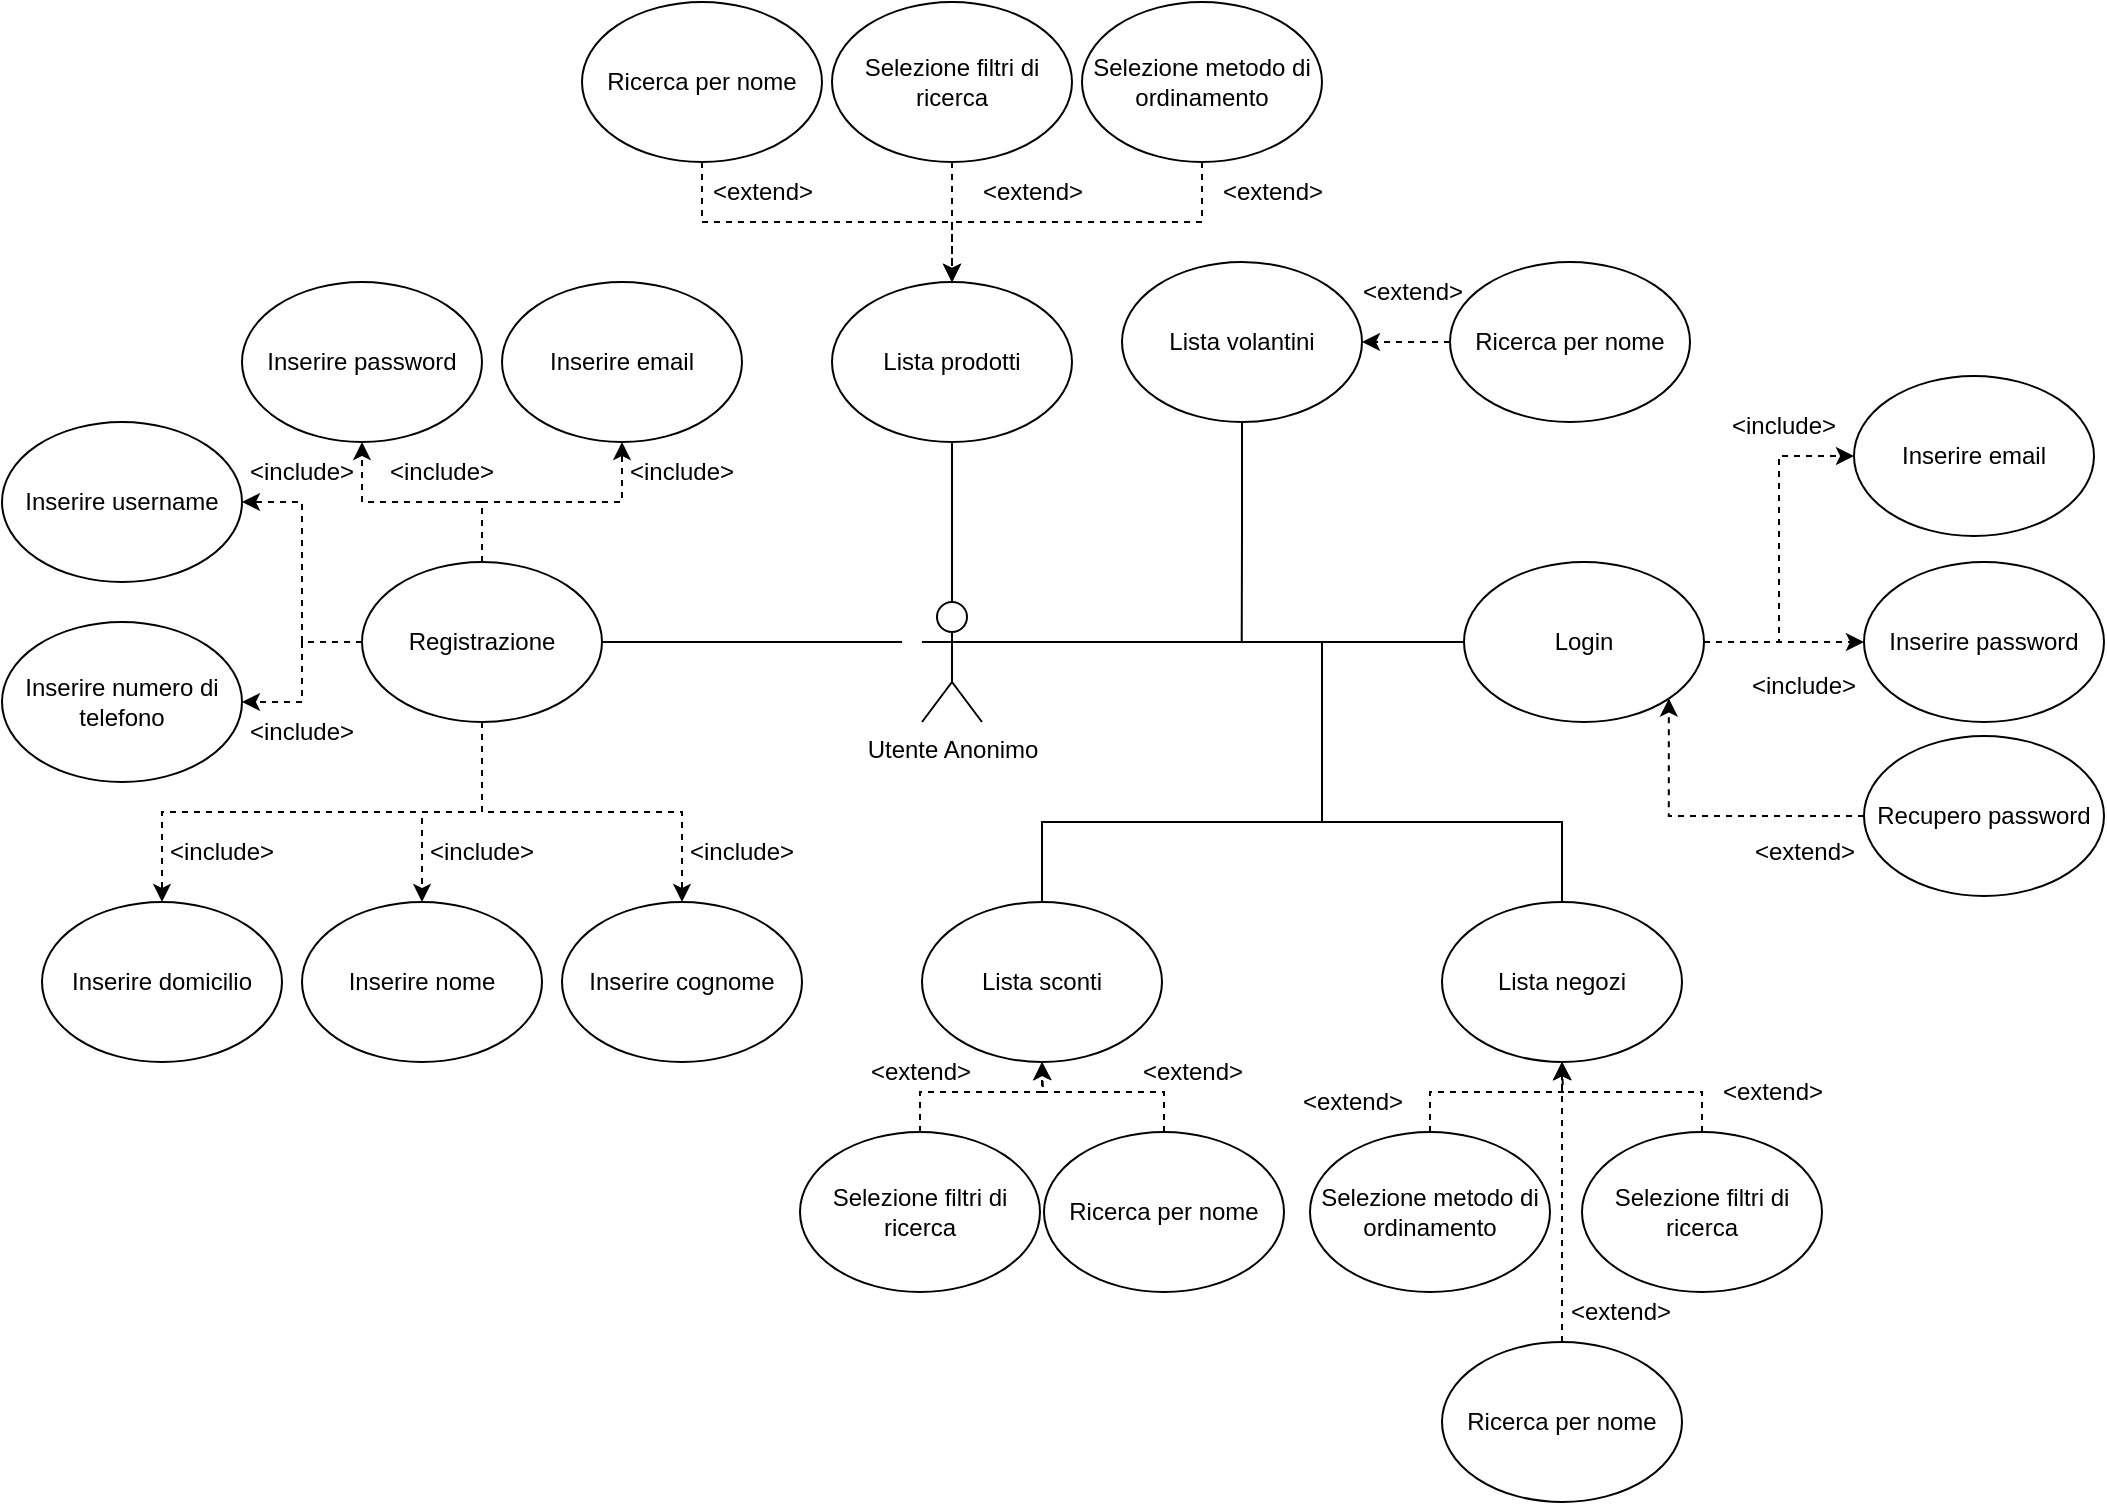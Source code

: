 <mxfile version="22.0.4" type="device">
  <diagram name="Pagina-1" id="lVRO8FN0cl4bYZhDUq4U">
    <mxGraphModel dx="2193" dy="1878" grid="1" gridSize="10" guides="1" tooltips="1" connect="1" arrows="1" fold="1" page="1" pageScale="1" pageWidth="827" pageHeight="1169" math="0" shadow="0">
      <root>
        <mxCell id="0" />
        <mxCell id="1" parent="0" />
        <mxCell id="L7NKFnQ29NJkpKg581X9-1" value="Utente Anonimo&lt;br&gt;" style="shape=umlActor;verticalLabelPosition=bottom;verticalAlign=top;html=1;outlineConnect=0;" vertex="1" parent="1">
          <mxGeometry x="100" y="160" width="30" height="60" as="geometry" />
        </mxCell>
        <mxCell id="L7NKFnQ29NJkpKg581X9-8" style="edgeStyle=orthogonalEdgeStyle;rounded=0;orthogonalLoop=1;jettySize=auto;html=1;exitX=1;exitY=0.5;exitDx=0;exitDy=0;entryX=0;entryY=0.5;entryDx=0;entryDy=0;dashed=1;" edge="1" parent="1" source="L7NKFnQ29NJkpKg581X9-2" target="L7NKFnQ29NJkpKg581X9-5">
          <mxGeometry relative="1" as="geometry" />
        </mxCell>
        <mxCell id="L7NKFnQ29NJkpKg581X9-9" style="edgeStyle=orthogonalEdgeStyle;rounded=0;orthogonalLoop=1;jettySize=auto;html=1;exitX=1;exitY=0.5;exitDx=0;exitDy=0;entryX=0;entryY=0.5;entryDx=0;entryDy=0;dashed=1;" edge="1" parent="1" source="L7NKFnQ29NJkpKg581X9-2" target="L7NKFnQ29NJkpKg581X9-6">
          <mxGeometry relative="1" as="geometry" />
        </mxCell>
        <mxCell id="L7NKFnQ29NJkpKg581X9-2" value="Login" style="ellipse;whiteSpace=wrap;html=1;" vertex="1" parent="1">
          <mxGeometry x="371" y="140" width="120" height="80" as="geometry" />
        </mxCell>
        <mxCell id="L7NKFnQ29NJkpKg581X9-5" value="Inserire email" style="ellipse;whiteSpace=wrap;html=1;" vertex="1" parent="1">
          <mxGeometry x="566" y="47" width="120" height="80" as="geometry" />
        </mxCell>
        <mxCell id="L7NKFnQ29NJkpKg581X9-6" value="Inserire password" style="ellipse;whiteSpace=wrap;html=1;" vertex="1" parent="1">
          <mxGeometry x="571" y="140" width="120" height="80" as="geometry" />
        </mxCell>
        <mxCell id="L7NKFnQ29NJkpKg581X9-10" value="&amp;lt;include&amp;gt;" style="text;html=1;strokeColor=none;fillColor=none;align=center;verticalAlign=middle;whiteSpace=wrap;rounded=0;" vertex="1" parent="1">
          <mxGeometry x="501" y="57" width="60" height="30" as="geometry" />
        </mxCell>
        <mxCell id="L7NKFnQ29NJkpKg581X9-11" value="&amp;lt;include&amp;gt;" style="text;html=1;strokeColor=none;fillColor=none;align=center;verticalAlign=middle;whiteSpace=wrap;rounded=0;" vertex="1" parent="1">
          <mxGeometry x="511" y="187" width="60" height="30" as="geometry" />
        </mxCell>
        <mxCell id="L7NKFnQ29NJkpKg581X9-16" value="" style="endArrow=none;html=1;rounded=0;entryX=0;entryY=0.5;entryDx=0;entryDy=0;" edge="1" parent="1" target="L7NKFnQ29NJkpKg581X9-2">
          <mxGeometry width="50" height="50" relative="1" as="geometry">
            <mxPoint x="140" y="180" as="sourcePoint" />
            <mxPoint x="450" y="160" as="targetPoint" />
          </mxGeometry>
        </mxCell>
        <mxCell id="L7NKFnQ29NJkpKg581X9-20" style="edgeStyle=orthogonalEdgeStyle;rounded=0;orthogonalLoop=1;jettySize=auto;html=1;exitX=0;exitY=0.5;exitDx=0;exitDy=0;entryX=1;entryY=1;entryDx=0;entryDy=0;dashed=1;" edge="1" parent="1" source="L7NKFnQ29NJkpKg581X9-18" target="L7NKFnQ29NJkpKg581X9-2">
          <mxGeometry relative="1" as="geometry" />
        </mxCell>
        <mxCell id="L7NKFnQ29NJkpKg581X9-18" value="Recupero password" style="ellipse;whiteSpace=wrap;html=1;" vertex="1" parent="1">
          <mxGeometry x="571" y="227" width="120" height="80" as="geometry" />
        </mxCell>
        <mxCell id="L7NKFnQ29NJkpKg581X9-21" value="&amp;lt;extend&amp;gt;" style="text;html=1;align=center;verticalAlign=middle;resizable=0;points=[];autosize=1;strokeColor=none;fillColor=none;" vertex="1" parent="1">
          <mxGeometry x="506" y="270" width="70" height="30" as="geometry" />
        </mxCell>
        <mxCell id="L7NKFnQ29NJkpKg581X9-22" value="Lista prodotti" style="ellipse;whiteSpace=wrap;html=1;" vertex="1" parent="1">
          <mxGeometry x="55" width="120" height="80" as="geometry" />
        </mxCell>
        <mxCell id="L7NKFnQ29NJkpKg581X9-31" style="edgeStyle=orthogonalEdgeStyle;rounded=0;orthogonalLoop=1;jettySize=auto;html=1;exitX=0.5;exitY=0;exitDx=0;exitDy=0;endArrow=none;endFill=0;" edge="1" parent="1" source="L7NKFnQ29NJkpKg581X9-23">
          <mxGeometry relative="1" as="geometry">
            <mxPoint x="130" y="180" as="targetPoint" />
            <Array as="points">
              <mxPoint x="160" y="270" />
              <mxPoint x="300" y="270" />
              <mxPoint x="300" y="180" />
            </Array>
          </mxGeometry>
        </mxCell>
        <mxCell id="L7NKFnQ29NJkpKg581X9-23" value="Lista sconti" style="ellipse;whiteSpace=wrap;html=1;" vertex="1" parent="1">
          <mxGeometry x="100" y="310" width="120" height="80" as="geometry" />
        </mxCell>
        <mxCell id="L7NKFnQ29NJkpKg581X9-30" style="edgeStyle=orthogonalEdgeStyle;rounded=0;orthogonalLoop=1;jettySize=auto;html=1;exitX=0.5;exitY=0;exitDx=0;exitDy=0;entryX=1;entryY=0.333;entryDx=0;entryDy=0;entryPerimeter=0;endArrow=none;endFill=0;" edge="1" parent="1" source="L7NKFnQ29NJkpKg581X9-24" target="L7NKFnQ29NJkpKg581X9-1">
          <mxGeometry relative="1" as="geometry">
            <mxPoint x="180" y="190" as="targetPoint" />
            <Array as="points">
              <mxPoint x="420" y="270" />
              <mxPoint x="300" y="270" />
              <mxPoint x="300" y="180" />
            </Array>
          </mxGeometry>
        </mxCell>
        <mxCell id="L7NKFnQ29NJkpKg581X9-24" value="Lista negozi" style="ellipse;whiteSpace=wrap;html=1;" vertex="1" parent="1">
          <mxGeometry x="360" y="310" width="120" height="80" as="geometry" />
        </mxCell>
        <mxCell id="L7NKFnQ29NJkpKg581X9-32" style="edgeStyle=orthogonalEdgeStyle;rounded=0;orthogonalLoop=1;jettySize=auto;html=1;exitX=0.5;exitY=1;exitDx=0;exitDy=0;entryX=0.5;entryY=0;entryDx=0;entryDy=0;entryPerimeter=0;endArrow=none;endFill=0;" edge="1" parent="1" source="L7NKFnQ29NJkpKg581X9-22" target="L7NKFnQ29NJkpKg581X9-1">
          <mxGeometry relative="1" as="geometry" />
        </mxCell>
        <mxCell id="L7NKFnQ29NJkpKg581X9-46" style="edgeStyle=orthogonalEdgeStyle;rounded=0;orthogonalLoop=1;jettySize=auto;html=1;exitX=0.5;exitY=1;exitDx=0;exitDy=0;dashed=1;" edge="1" parent="1" source="L7NKFnQ29NJkpKg581X9-34" target="L7NKFnQ29NJkpKg581X9-40">
          <mxGeometry relative="1" as="geometry" />
        </mxCell>
        <mxCell id="L7NKFnQ29NJkpKg581X9-47" style="edgeStyle=orthogonalEdgeStyle;rounded=0;orthogonalLoop=1;jettySize=auto;html=1;exitX=0.5;exitY=1;exitDx=0;exitDy=0;dashed=1;" edge="1" parent="1" source="L7NKFnQ29NJkpKg581X9-34" target="L7NKFnQ29NJkpKg581X9-39">
          <mxGeometry relative="1" as="geometry" />
        </mxCell>
        <mxCell id="L7NKFnQ29NJkpKg581X9-48" style="edgeStyle=orthogonalEdgeStyle;rounded=0;orthogonalLoop=1;jettySize=auto;html=1;exitX=0.5;exitY=1;exitDx=0;exitDy=0;dashed=1;" edge="1" parent="1" source="L7NKFnQ29NJkpKg581X9-34" target="L7NKFnQ29NJkpKg581X9-42">
          <mxGeometry relative="1" as="geometry" />
        </mxCell>
        <mxCell id="L7NKFnQ29NJkpKg581X9-49" style="edgeStyle=orthogonalEdgeStyle;rounded=0;orthogonalLoop=1;jettySize=auto;html=1;exitX=0;exitY=0.5;exitDx=0;exitDy=0;dashed=1;" edge="1" parent="1" source="L7NKFnQ29NJkpKg581X9-34" target="L7NKFnQ29NJkpKg581X9-41">
          <mxGeometry relative="1" as="geometry" />
        </mxCell>
        <mxCell id="L7NKFnQ29NJkpKg581X9-51" style="edgeStyle=orthogonalEdgeStyle;rounded=0;orthogonalLoop=1;jettySize=auto;html=1;exitX=0.5;exitY=0;exitDx=0;exitDy=0;dashed=1;" edge="1" parent="1" source="L7NKFnQ29NJkpKg581X9-34" target="L7NKFnQ29NJkpKg581X9-37">
          <mxGeometry relative="1" as="geometry" />
        </mxCell>
        <mxCell id="L7NKFnQ29NJkpKg581X9-52" style="edgeStyle=orthogonalEdgeStyle;rounded=0;orthogonalLoop=1;jettySize=auto;html=1;exitX=0.5;exitY=0;exitDx=0;exitDy=0;dashed=1;" edge="1" parent="1" source="L7NKFnQ29NJkpKg581X9-34" target="L7NKFnQ29NJkpKg581X9-36">
          <mxGeometry relative="1" as="geometry" />
        </mxCell>
        <mxCell id="L7NKFnQ29NJkpKg581X9-34" value="Registrazione" style="ellipse;whiteSpace=wrap;html=1;" vertex="1" parent="1">
          <mxGeometry x="-180" y="140" width="120" height="80" as="geometry" />
        </mxCell>
        <mxCell id="L7NKFnQ29NJkpKg581X9-35" value="" style="endArrow=none;html=1;rounded=0;exitX=1;exitY=0.5;exitDx=0;exitDy=0;" edge="1" parent="1" source="L7NKFnQ29NJkpKg581X9-34">
          <mxGeometry width="50" height="50" relative="1" as="geometry">
            <mxPoint x="-140" y="270" as="sourcePoint" />
            <mxPoint x="90" y="180" as="targetPoint" />
          </mxGeometry>
        </mxCell>
        <mxCell id="L7NKFnQ29NJkpKg581X9-36" value="Inserire email" style="ellipse;whiteSpace=wrap;html=1;" vertex="1" parent="1">
          <mxGeometry x="-110" width="120" height="80" as="geometry" />
        </mxCell>
        <mxCell id="L7NKFnQ29NJkpKg581X9-37" value="Inserire password" style="ellipse;whiteSpace=wrap;html=1;" vertex="1" parent="1">
          <mxGeometry x="-240" width="120" height="80" as="geometry" />
        </mxCell>
        <mxCell id="L7NKFnQ29NJkpKg581X9-38" value="Inserire username" style="ellipse;whiteSpace=wrap;html=1;" vertex="1" parent="1">
          <mxGeometry x="-360" y="70" width="120" height="80" as="geometry" />
        </mxCell>
        <mxCell id="L7NKFnQ29NJkpKg581X9-39" value="Inserire nome" style="ellipse;whiteSpace=wrap;html=1;" vertex="1" parent="1">
          <mxGeometry x="-210" y="310" width="120" height="80" as="geometry" />
        </mxCell>
        <mxCell id="L7NKFnQ29NJkpKg581X9-40" value="Inserire cognome" style="ellipse;whiteSpace=wrap;html=1;" vertex="1" parent="1">
          <mxGeometry x="-80" y="310" width="120" height="80" as="geometry" />
        </mxCell>
        <mxCell id="L7NKFnQ29NJkpKg581X9-41" value="Inserire numero di telefono" style="ellipse;whiteSpace=wrap;html=1;" vertex="1" parent="1">
          <mxGeometry x="-360" y="170" width="120" height="80" as="geometry" />
        </mxCell>
        <mxCell id="L7NKFnQ29NJkpKg581X9-42" value="Inserire domicilio" style="ellipse;whiteSpace=wrap;html=1;" vertex="1" parent="1">
          <mxGeometry x="-340" y="310" width="120" height="80" as="geometry" />
        </mxCell>
        <mxCell id="L7NKFnQ29NJkpKg581X9-50" style="edgeStyle=orthogonalEdgeStyle;rounded=0;orthogonalLoop=1;jettySize=auto;html=1;exitX=0;exitY=0.5;exitDx=0;exitDy=0;dashed=1;entryX=1;entryY=0.5;entryDx=0;entryDy=0;" edge="1" parent="1" source="L7NKFnQ29NJkpKg581X9-34" target="L7NKFnQ29NJkpKg581X9-38">
          <mxGeometry relative="1" as="geometry">
            <mxPoint x="-170" y="190" as="sourcePoint" />
            <mxPoint x="-230" y="220" as="targetPoint" />
            <Array as="points">
              <mxPoint x="-210" y="180" />
              <mxPoint x="-210" y="110" />
            </Array>
          </mxGeometry>
        </mxCell>
        <mxCell id="L7NKFnQ29NJkpKg581X9-53" value="&amp;lt;include&amp;gt;" style="text;html=1;strokeColor=none;fillColor=none;align=center;verticalAlign=middle;whiteSpace=wrap;rounded=0;" vertex="1" parent="1">
          <mxGeometry x="-50" y="80" width="60" height="30" as="geometry" />
        </mxCell>
        <mxCell id="L7NKFnQ29NJkpKg581X9-54" value="&amp;lt;include&amp;gt;" style="text;html=1;strokeColor=none;fillColor=none;align=center;verticalAlign=middle;whiteSpace=wrap;rounded=0;" vertex="1" parent="1">
          <mxGeometry x="-170" y="80" width="60" height="30" as="geometry" />
        </mxCell>
        <mxCell id="L7NKFnQ29NJkpKg581X9-55" value="&amp;lt;include&amp;gt;" style="text;html=1;strokeColor=none;fillColor=none;align=center;verticalAlign=middle;whiteSpace=wrap;rounded=0;" vertex="1" parent="1">
          <mxGeometry x="-240" y="80" width="60" height="30" as="geometry" />
        </mxCell>
        <mxCell id="L7NKFnQ29NJkpKg581X9-56" value="&amp;lt;include&amp;gt;" style="text;html=1;strokeColor=none;fillColor=none;align=center;verticalAlign=middle;whiteSpace=wrap;rounded=0;" vertex="1" parent="1">
          <mxGeometry x="-240" y="210" width="60" height="30" as="geometry" />
        </mxCell>
        <mxCell id="L7NKFnQ29NJkpKg581X9-57" value="&amp;lt;include&amp;gt;" style="text;html=1;strokeColor=none;fillColor=none;align=center;verticalAlign=middle;whiteSpace=wrap;rounded=0;" vertex="1" parent="1">
          <mxGeometry x="-280" y="270" width="60" height="30" as="geometry" />
        </mxCell>
        <mxCell id="L7NKFnQ29NJkpKg581X9-58" value="&amp;lt;include&amp;gt;" style="text;html=1;strokeColor=none;fillColor=none;align=center;verticalAlign=middle;whiteSpace=wrap;rounded=0;" vertex="1" parent="1">
          <mxGeometry x="-150" y="270" width="60" height="30" as="geometry" />
        </mxCell>
        <mxCell id="L7NKFnQ29NJkpKg581X9-59" value="&amp;lt;include&amp;gt;" style="text;html=1;strokeColor=none;fillColor=none;align=center;verticalAlign=middle;whiteSpace=wrap;rounded=0;" vertex="1" parent="1">
          <mxGeometry x="-20" y="270" width="60" height="30" as="geometry" />
        </mxCell>
        <mxCell id="L7NKFnQ29NJkpKg581X9-63" style="edgeStyle=orthogonalEdgeStyle;rounded=0;orthogonalLoop=1;jettySize=auto;html=1;exitX=0.5;exitY=1;exitDx=0;exitDy=0;dashed=1;" edge="1" parent="1" source="L7NKFnQ29NJkpKg581X9-60" target="L7NKFnQ29NJkpKg581X9-22">
          <mxGeometry relative="1" as="geometry" />
        </mxCell>
        <mxCell id="L7NKFnQ29NJkpKg581X9-60" value="Ricerca per nome" style="ellipse;whiteSpace=wrap;html=1;" vertex="1" parent="1">
          <mxGeometry x="-70" y="-140" width="120" height="80" as="geometry" />
        </mxCell>
        <mxCell id="L7NKFnQ29NJkpKg581X9-64" style="edgeStyle=orthogonalEdgeStyle;rounded=0;orthogonalLoop=1;jettySize=auto;html=1;exitX=0.5;exitY=1;exitDx=0;exitDy=0;dashed=1;" edge="1" parent="1" source="L7NKFnQ29NJkpKg581X9-61" target="L7NKFnQ29NJkpKg581X9-22">
          <mxGeometry relative="1" as="geometry" />
        </mxCell>
        <mxCell id="L7NKFnQ29NJkpKg581X9-61" value="Selezione filtri di ricerca" style="ellipse;whiteSpace=wrap;html=1;" vertex="1" parent="1">
          <mxGeometry x="55" y="-140" width="120" height="80" as="geometry" />
        </mxCell>
        <mxCell id="L7NKFnQ29NJkpKg581X9-65" style="edgeStyle=orthogonalEdgeStyle;rounded=0;orthogonalLoop=1;jettySize=auto;html=1;exitX=0.5;exitY=1;exitDx=0;exitDy=0;entryX=0.5;entryY=0;entryDx=0;entryDy=0;dashed=1;" edge="1" parent="1" source="L7NKFnQ29NJkpKg581X9-62" target="L7NKFnQ29NJkpKg581X9-22">
          <mxGeometry relative="1" as="geometry" />
        </mxCell>
        <mxCell id="L7NKFnQ29NJkpKg581X9-62" value="Selezione metodo di ordinamento" style="ellipse;whiteSpace=wrap;html=1;" vertex="1" parent="1">
          <mxGeometry x="180" y="-140" width="120" height="80" as="geometry" />
        </mxCell>
        <mxCell id="L7NKFnQ29NJkpKg581X9-66" value="&amp;lt;extend&amp;gt;" style="text;html=1;align=center;verticalAlign=middle;resizable=0;points=[];autosize=1;strokeColor=none;fillColor=none;" vertex="1" parent="1">
          <mxGeometry x="240" y="-60" width="70" height="30" as="geometry" />
        </mxCell>
        <mxCell id="L7NKFnQ29NJkpKg581X9-67" value="&amp;lt;extend&amp;gt;" style="text;html=1;align=center;verticalAlign=middle;resizable=0;points=[];autosize=1;strokeColor=none;fillColor=none;" vertex="1" parent="1">
          <mxGeometry x="120" y="-60" width="70" height="30" as="geometry" />
        </mxCell>
        <mxCell id="L7NKFnQ29NJkpKg581X9-68" value="&amp;lt;extend&amp;gt;" style="text;html=1;align=center;verticalAlign=middle;resizable=0;points=[];autosize=1;strokeColor=none;fillColor=none;" vertex="1" parent="1">
          <mxGeometry x="-15" y="-60" width="70" height="30" as="geometry" />
        </mxCell>
        <mxCell id="L7NKFnQ29NJkpKg581X9-82" style="edgeStyle=orthogonalEdgeStyle;rounded=0;orthogonalLoop=1;jettySize=auto;html=1;exitX=0.5;exitY=0;exitDx=0;exitDy=0;entryX=0.5;entryY=1;entryDx=0;entryDy=0;dashed=1;" edge="1" parent="1" source="L7NKFnQ29NJkpKg581X9-69" target="L7NKFnQ29NJkpKg581X9-23">
          <mxGeometry relative="1" as="geometry" />
        </mxCell>
        <mxCell id="L7NKFnQ29NJkpKg581X9-69" value="Ricerca per nome" style="ellipse;whiteSpace=wrap;html=1;" vertex="1" parent="1">
          <mxGeometry x="161" y="425" width="120" height="80" as="geometry" />
        </mxCell>
        <mxCell id="L7NKFnQ29NJkpKg581X9-75" style="edgeStyle=orthogonalEdgeStyle;rounded=0;orthogonalLoop=1;jettySize=auto;html=1;exitX=0.5;exitY=0;exitDx=0;exitDy=0;dashed=1;" edge="1" parent="1" source="L7NKFnQ29NJkpKg581X9-70">
          <mxGeometry relative="1" as="geometry">
            <mxPoint x="420" y="390" as="targetPoint" />
          </mxGeometry>
        </mxCell>
        <mxCell id="L7NKFnQ29NJkpKg581X9-70" value="Selezione metodo di ordinamento" style="ellipse;whiteSpace=wrap;html=1;" vertex="1" parent="1">
          <mxGeometry x="294" y="425" width="120" height="80" as="geometry" />
        </mxCell>
        <mxCell id="L7NKFnQ29NJkpKg581X9-73" style="edgeStyle=orthogonalEdgeStyle;rounded=0;orthogonalLoop=1;jettySize=auto;html=1;exitX=0.5;exitY=0;exitDx=0;exitDy=0;entryX=0.5;entryY=1;entryDx=0;entryDy=0;dashed=1;" edge="1" parent="1" source="L7NKFnQ29NJkpKg581X9-71" target="L7NKFnQ29NJkpKg581X9-24">
          <mxGeometry relative="1" as="geometry" />
        </mxCell>
        <mxCell id="L7NKFnQ29NJkpKg581X9-71" value="Selezione filtri di ricerca" style="ellipse;whiteSpace=wrap;html=1;" vertex="1" parent="1">
          <mxGeometry x="430" y="425" width="120" height="80" as="geometry" />
        </mxCell>
        <mxCell id="L7NKFnQ29NJkpKg581X9-76" style="edgeStyle=orthogonalEdgeStyle;rounded=0;orthogonalLoop=1;jettySize=auto;html=1;exitX=0.5;exitY=0;exitDx=0;exitDy=0;dashed=1;" edge="1" parent="1" source="L7NKFnQ29NJkpKg581X9-72">
          <mxGeometry relative="1" as="geometry">
            <mxPoint x="420" y="390" as="targetPoint" />
          </mxGeometry>
        </mxCell>
        <mxCell id="L7NKFnQ29NJkpKg581X9-72" value="Ricerca per nome" style="ellipse;whiteSpace=wrap;html=1;" vertex="1" parent="1">
          <mxGeometry x="360" y="530" width="120" height="80" as="geometry" />
        </mxCell>
        <mxCell id="L7NKFnQ29NJkpKg581X9-77" value="&amp;lt;extend&amp;gt;" style="text;html=1;align=center;verticalAlign=middle;resizable=0;points=[];autosize=1;strokeColor=none;fillColor=none;" vertex="1" parent="1">
          <mxGeometry x="414" y="500" width="70" height="30" as="geometry" />
        </mxCell>
        <mxCell id="L7NKFnQ29NJkpKg581X9-78" value="&amp;lt;extend&amp;gt;" style="text;html=1;align=center;verticalAlign=middle;resizable=0;points=[];autosize=1;strokeColor=none;fillColor=none;" vertex="1" parent="1">
          <mxGeometry x="490" y="390" width="70" height="30" as="geometry" />
        </mxCell>
        <mxCell id="L7NKFnQ29NJkpKg581X9-79" value="&amp;lt;extend&amp;gt;" style="text;html=1;align=center;verticalAlign=middle;resizable=0;points=[];autosize=1;strokeColor=none;fillColor=none;" vertex="1" parent="1">
          <mxGeometry x="280" y="395" width="70" height="30" as="geometry" />
        </mxCell>
        <mxCell id="L7NKFnQ29NJkpKg581X9-83" style="edgeStyle=orthogonalEdgeStyle;rounded=0;orthogonalLoop=1;jettySize=auto;html=1;exitX=0.5;exitY=0;exitDx=0;exitDy=0;dashed=1;" edge="1" parent="1" source="L7NKFnQ29NJkpKg581X9-81">
          <mxGeometry relative="1" as="geometry">
            <mxPoint x="160" y="390" as="targetPoint" />
          </mxGeometry>
        </mxCell>
        <mxCell id="L7NKFnQ29NJkpKg581X9-81" value="Selezione filtri di ricerca" style="ellipse;whiteSpace=wrap;html=1;" vertex="1" parent="1">
          <mxGeometry x="39" y="425" width="120" height="80" as="geometry" />
        </mxCell>
        <mxCell id="L7NKFnQ29NJkpKg581X9-84" value="&amp;lt;extend&amp;gt;" style="text;html=1;align=center;verticalAlign=middle;resizable=0;points=[];autosize=1;strokeColor=none;fillColor=none;" vertex="1" parent="1">
          <mxGeometry x="200" y="380" width="70" height="30" as="geometry" />
        </mxCell>
        <mxCell id="L7NKFnQ29NJkpKg581X9-85" value="&amp;lt;extend&amp;gt;" style="text;html=1;align=center;verticalAlign=middle;resizable=0;points=[];autosize=1;strokeColor=none;fillColor=none;" vertex="1" parent="1">
          <mxGeometry x="64" y="380" width="70" height="30" as="geometry" />
        </mxCell>
        <mxCell id="L7NKFnQ29NJkpKg581X9-90" style="edgeStyle=orthogonalEdgeStyle;rounded=0;orthogonalLoop=1;jettySize=auto;html=1;exitX=0.5;exitY=1;exitDx=0;exitDy=0;endArrow=none;endFill=0;" edge="1" parent="1" source="L7NKFnQ29NJkpKg581X9-86">
          <mxGeometry relative="1" as="geometry">
            <mxPoint x="259.862" y="180.0" as="targetPoint" />
          </mxGeometry>
        </mxCell>
        <mxCell id="L7NKFnQ29NJkpKg581X9-86" value="Lista volantini" style="ellipse;whiteSpace=wrap;html=1;" vertex="1" parent="1">
          <mxGeometry x="200" y="-10" width="120" height="80" as="geometry" />
        </mxCell>
        <mxCell id="L7NKFnQ29NJkpKg581X9-92" style="edgeStyle=orthogonalEdgeStyle;rounded=0;orthogonalLoop=1;jettySize=auto;html=1;exitX=0;exitY=0.5;exitDx=0;exitDy=0;entryX=1;entryY=0.5;entryDx=0;entryDy=0;dashed=1;" edge="1" parent="1" source="L7NKFnQ29NJkpKg581X9-89" target="L7NKFnQ29NJkpKg581X9-86">
          <mxGeometry relative="1" as="geometry" />
        </mxCell>
        <mxCell id="L7NKFnQ29NJkpKg581X9-89" value="Ricerca per nome" style="ellipse;whiteSpace=wrap;html=1;" vertex="1" parent="1">
          <mxGeometry x="364" y="-10" width="120" height="80" as="geometry" />
        </mxCell>
        <mxCell id="L7NKFnQ29NJkpKg581X9-93" value="&amp;lt;extend&amp;gt;" style="text;html=1;align=center;verticalAlign=middle;resizable=0;points=[];autosize=1;strokeColor=none;fillColor=none;" vertex="1" parent="1">
          <mxGeometry x="310" y="-10" width="70" height="30" as="geometry" />
        </mxCell>
      </root>
    </mxGraphModel>
  </diagram>
</mxfile>
